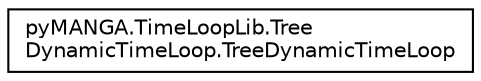 digraph "Graphical Class Hierarchy"
{
  edge [fontname="Helvetica",fontsize="10",labelfontname="Helvetica",labelfontsize="10"];
  node [fontname="Helvetica",fontsize="10",shape=record];
  rankdir="LR";
  Node1 [label="pyMANGA.TimeLoopLib.Tree\lDynamicTimeLoop.TreeDynamicTimeLoop",height=0.2,width=0.4,color="black", fillcolor="white", style="filled",URL="$classpyMANGA_1_1TimeLoopLib_1_1TreeDynamicTimeLoop_1_1TreeDynamicTimeLoop.html"];
}
